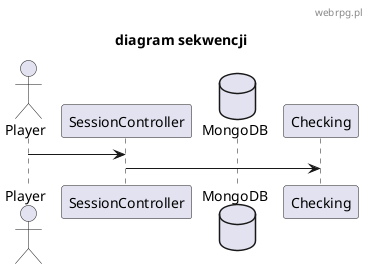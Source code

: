 @startuml
header webrpg.pl
title "diagram sekwencji"

actor Player
participant SessionController
database MongoDB as db


Player -> SessionController
SessionController -> Checking






' participant Controller
' participant View 
' participant Model
' participant Data
' database database as db

'czy view komunikuje się z kontrolerem, czy player
' player -> Controller : dane logowania
' activate player
' View --> player : odczyt
' deactivate player
' activate View

' Controller -> Model : logowanie
' activate Model
' Model --> View : wyświetl
' deactivate Model
' deactivate View

' Model -> Data :  wyszukanie
' activate Data
' Data --> Model : odpowiedź
' deactivate Data

' Data -> db : zapytanie
' activate db
' db --> Data : odpowiedź
' deactivate db





' player -> Controller : dane logowania
' activate player
' activate Controller

' Controller -> Model : logowanie
' deactivate Controller
' activate Model

' Model -> Data :  wyszukanie
' activate Data

' Data -> db : zapytanie
' activate db
' db --> Data : odpowiedź
' deactivate db

' Data --> Model : odpowiedź
' deactivate Data

' Model --> View : wyświetl
' deactivate Model
' activate View

' View --> player : odczyt
' deactivate View
' deactivate player




@enduml